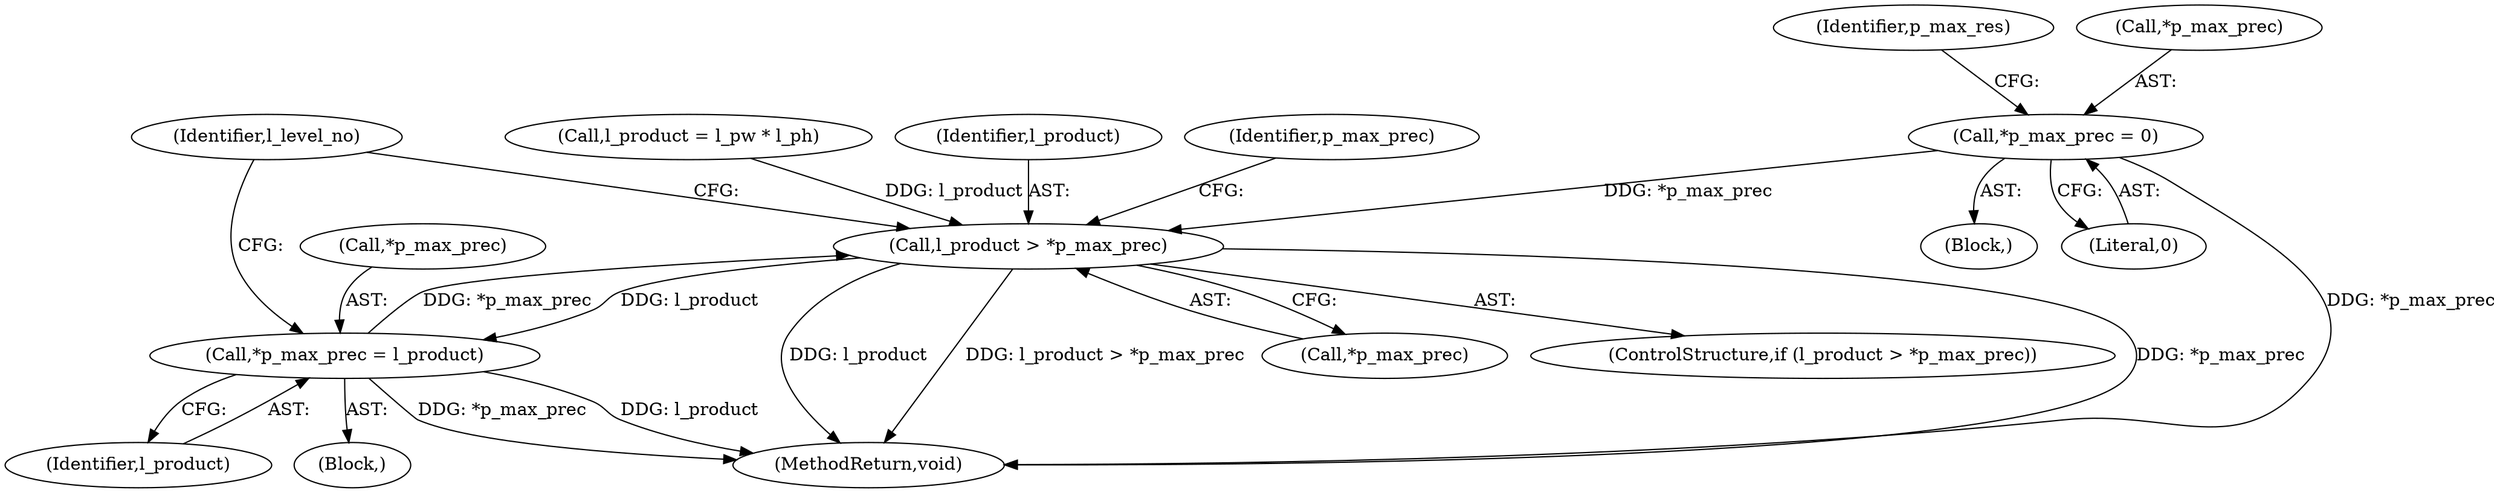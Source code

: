 digraph "0_openjpeg_5d00b719f4b93b1445e6fb4c766b9a9883c57949@pointer" {
"1000273" [label="(Call,*p_max_prec = 0)"];
"1000579" [label="(Call,l_product > *p_max_prec)"];
"1000584" [label="(Call,*p_max_prec = l_product)"];
"1000129" [label="(Block,)"];
"1000579" [label="(Call,l_product > *p_max_prec)"];
"1000581" [label="(Call,*p_max_prec)"];
"1000587" [label="(Identifier,l_product)"];
"1000279" [label="(Identifier,p_max_res)"];
"1000573" [label="(Call,l_product = l_pw * l_ph)"];
"1000585" [label="(Call,*p_max_prec)"];
"1000580" [label="(Identifier,l_product)"];
"1000578" [label="(ControlStructure,if (l_product > *p_max_prec))"];
"1000584" [label="(Call,*p_max_prec = l_product)"];
"1000273" [label="(Call,*p_max_prec = 0)"];
"1000583" [label="(Block,)"];
"1000276" [label="(Literal,0)"];
"1000274" [label="(Call,*p_max_prec)"];
"1000586" [label="(Identifier,p_max_prec)"];
"1000589" [label="(Identifier,l_level_no)"];
"1000594" [label="(MethodReturn,void)"];
"1000273" -> "1000129"  [label="AST: "];
"1000273" -> "1000276"  [label="CFG: "];
"1000274" -> "1000273"  [label="AST: "];
"1000276" -> "1000273"  [label="AST: "];
"1000279" -> "1000273"  [label="CFG: "];
"1000273" -> "1000594"  [label="DDG: *p_max_prec"];
"1000273" -> "1000579"  [label="DDG: *p_max_prec"];
"1000579" -> "1000578"  [label="AST: "];
"1000579" -> "1000581"  [label="CFG: "];
"1000580" -> "1000579"  [label="AST: "];
"1000581" -> "1000579"  [label="AST: "];
"1000586" -> "1000579"  [label="CFG: "];
"1000589" -> "1000579"  [label="CFG: "];
"1000579" -> "1000594"  [label="DDG: l_product > *p_max_prec"];
"1000579" -> "1000594"  [label="DDG: l_product"];
"1000579" -> "1000594"  [label="DDG: *p_max_prec"];
"1000573" -> "1000579"  [label="DDG: l_product"];
"1000584" -> "1000579"  [label="DDG: *p_max_prec"];
"1000579" -> "1000584"  [label="DDG: l_product"];
"1000584" -> "1000583"  [label="AST: "];
"1000584" -> "1000587"  [label="CFG: "];
"1000585" -> "1000584"  [label="AST: "];
"1000587" -> "1000584"  [label="AST: "];
"1000589" -> "1000584"  [label="CFG: "];
"1000584" -> "1000594"  [label="DDG: l_product"];
"1000584" -> "1000594"  [label="DDG: *p_max_prec"];
}
